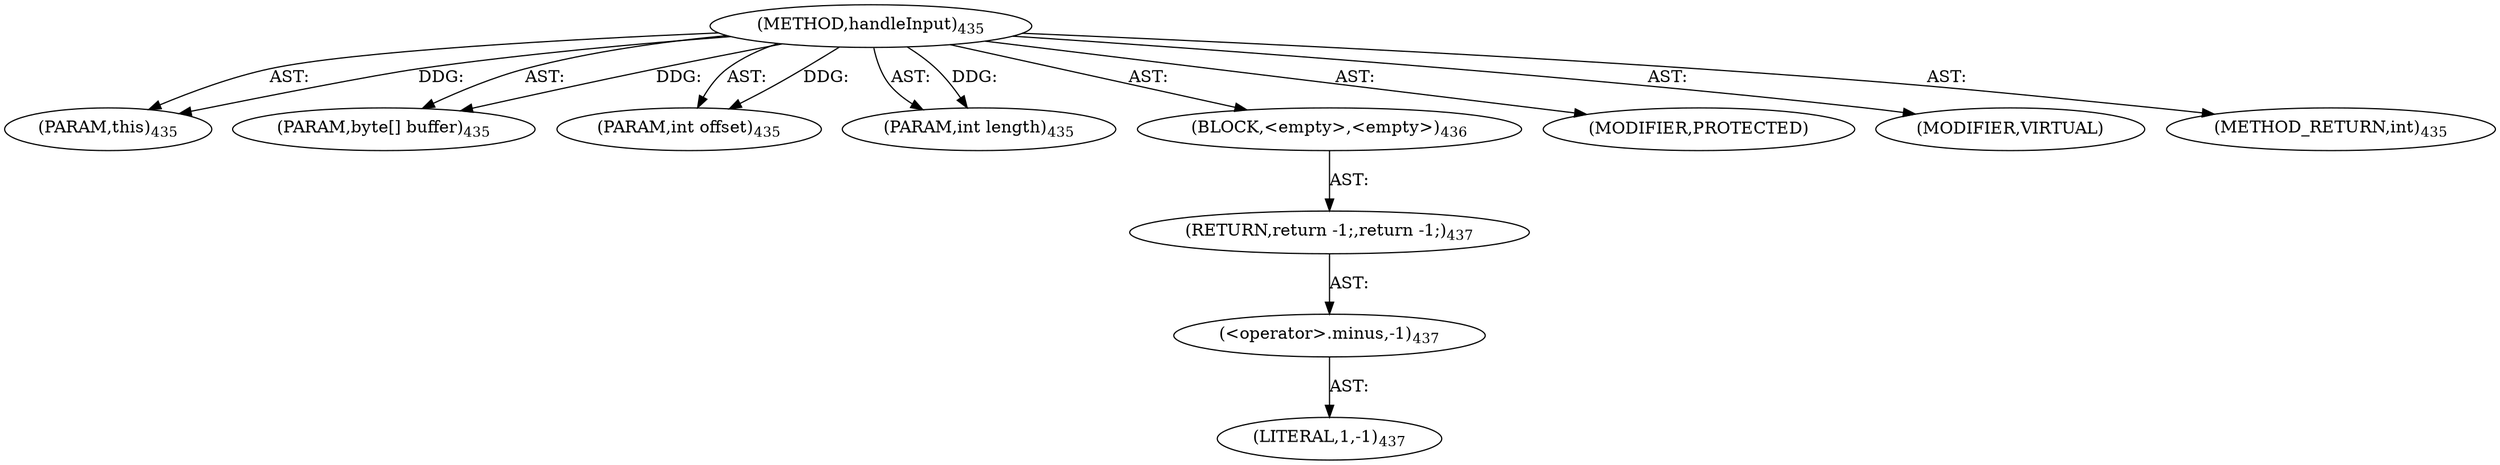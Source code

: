 digraph "handleInput" {  
"111669149709" [label = <(METHOD,handleInput)<SUB>435</SUB>> ]
"115964117035" [label = <(PARAM,this)<SUB>435</SUB>> ]
"115964117036" [label = <(PARAM,byte[] buffer)<SUB>435</SUB>> ]
"115964117037" [label = <(PARAM,int offset)<SUB>435</SUB>> ]
"115964117038" [label = <(PARAM,int length)<SUB>435</SUB>> ]
"25769803823" [label = <(BLOCK,&lt;empty&gt;,&lt;empty&gt;)<SUB>436</SUB>> ]
"146028888065" [label = <(RETURN,return -1;,return -1;)<SUB>437</SUB>> ]
"30064771291" [label = <(&lt;operator&gt;.minus,-1)<SUB>437</SUB>> ]
"90194313254" [label = <(LITERAL,1,-1)<SUB>437</SUB>> ]
"133143986225" [label = <(MODIFIER,PROTECTED)> ]
"133143986226" [label = <(MODIFIER,VIRTUAL)> ]
"128849018893" [label = <(METHOD_RETURN,int)<SUB>435</SUB>> ]
  "111669149709" -> "115964117035"  [ label = "AST: "] 
  "111669149709" -> "115964117036"  [ label = "AST: "] 
  "111669149709" -> "115964117037"  [ label = "AST: "] 
  "111669149709" -> "115964117038"  [ label = "AST: "] 
  "111669149709" -> "25769803823"  [ label = "AST: "] 
  "111669149709" -> "133143986225"  [ label = "AST: "] 
  "111669149709" -> "133143986226"  [ label = "AST: "] 
  "111669149709" -> "128849018893"  [ label = "AST: "] 
  "25769803823" -> "146028888065"  [ label = "AST: "] 
  "146028888065" -> "30064771291"  [ label = "AST: "] 
  "30064771291" -> "90194313254"  [ label = "AST: "] 
  "111669149709" -> "115964117035"  [ label = "DDG: "] 
  "111669149709" -> "115964117036"  [ label = "DDG: "] 
  "111669149709" -> "115964117037"  [ label = "DDG: "] 
  "111669149709" -> "115964117038"  [ label = "DDG: "] 
}
